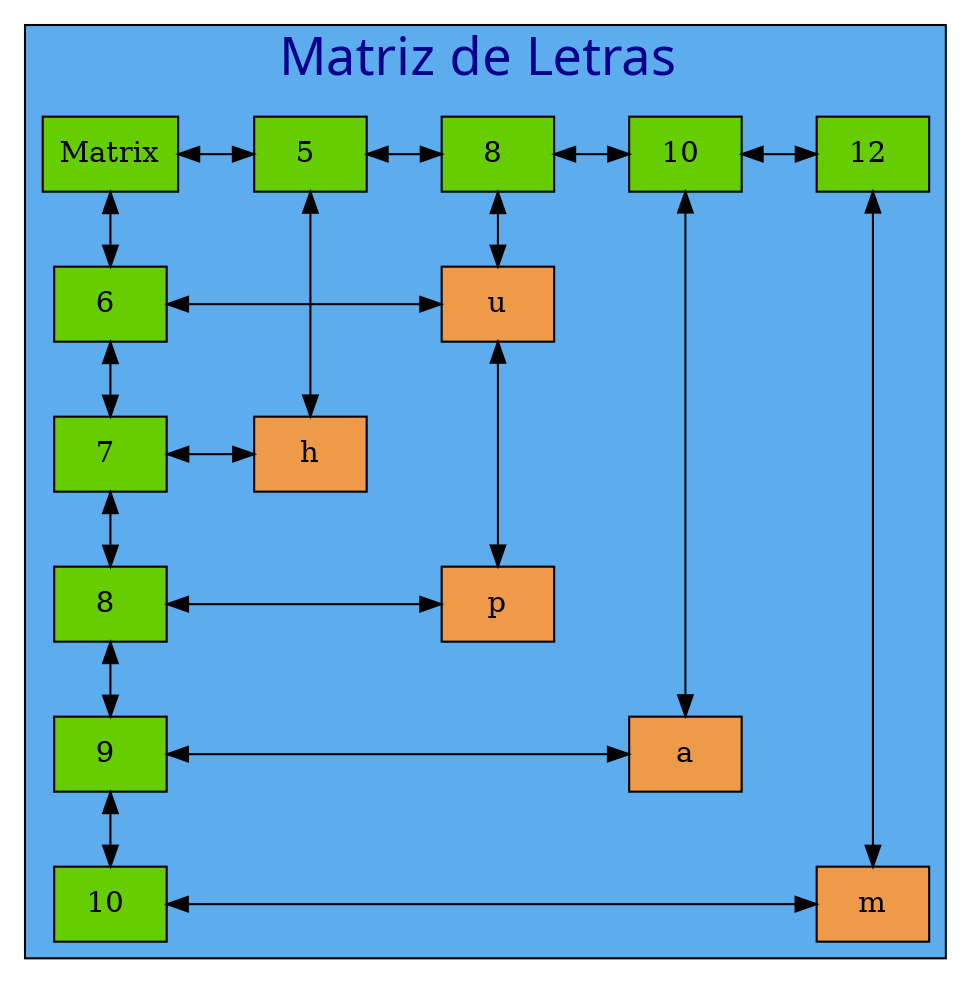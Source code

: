  digraph tablero{ 

graph[ranksep= "0.5",nodesep= "0.5"];
subgraph cluster_1 {

fontname=algerian
label= "Matriz de Letras ";
 labelloc=t;
fontcolor=blue4;
fontsize=25;
style=filled;
fillcolor=steelblue2;

node [shape=box fillcolor=chartreuse3];
mt[label= "Matrix" style=radial group=0]
{rank=same;
25770476496[label= "5 " style=radial,group=5]
25770476256[label= "8 " style=radial,group=8]
25770475952[label= "10 " style=radial,group=10]
0[label= "12 " style=radial,group=12]
mt->25770476496->25770476256->25770475952->0[dir=both];};

25770475832[label= "6 " style=radial,group=0]
25770476680[label= "7 " style=radial,group=0]
25770476376[label= "8 " style=radial,group=0]
25770476152[label= "9 " style=radial,group=0]
56[label= "10 " style=radial,group=0]
mt->25770475832->25770476680->25770476376->25770476152->56[dir=both];

node[shape=box height=0.5 style=filled fontcolor=black fillcolor= tan2]
25770475840[label="h" style=radial,group=5];
node[shape=box height=0.5 style=filled fontcolor=black fillcolor= tan2]
25770477808[label="u" style=radial,group=8];
node[shape=box height=0.5 style=filled fontcolor=black fillcolor= tan2]
25770476768[label="p" style=radial,group=8];
node[shape=box height=0.5 style=filled fontcolor=black fillcolor= tan2]
25770476384[label="a" style=radial,group=10];
node[shape=box height=0.5 style=filled fontcolor=black fillcolor= tan2]
25770476960[label="m" style=radial,group=12];


25770476496->25770475840[dir=both]
25770476256->25770477808->25770476768[dir=both]
25770475952->25770476384[dir=both]
0->25770476960[dir=both]

25770477808[label="u"];
25770475840[label="h"];
25770476768[label="p"];
25770476384[label="a"];
25770476960[label="m"];


{rank=same;25770475832->25770477808[dir=both] } 
{rank=same;25770476680->25770475840[dir=both] } 
{rank=same;25770476376->25770476768[dir=both] } 
{rank=same;25770476152->25770476384[dir=both] } 
{rank=same;56->25770476960[dir=both] }
 }

}